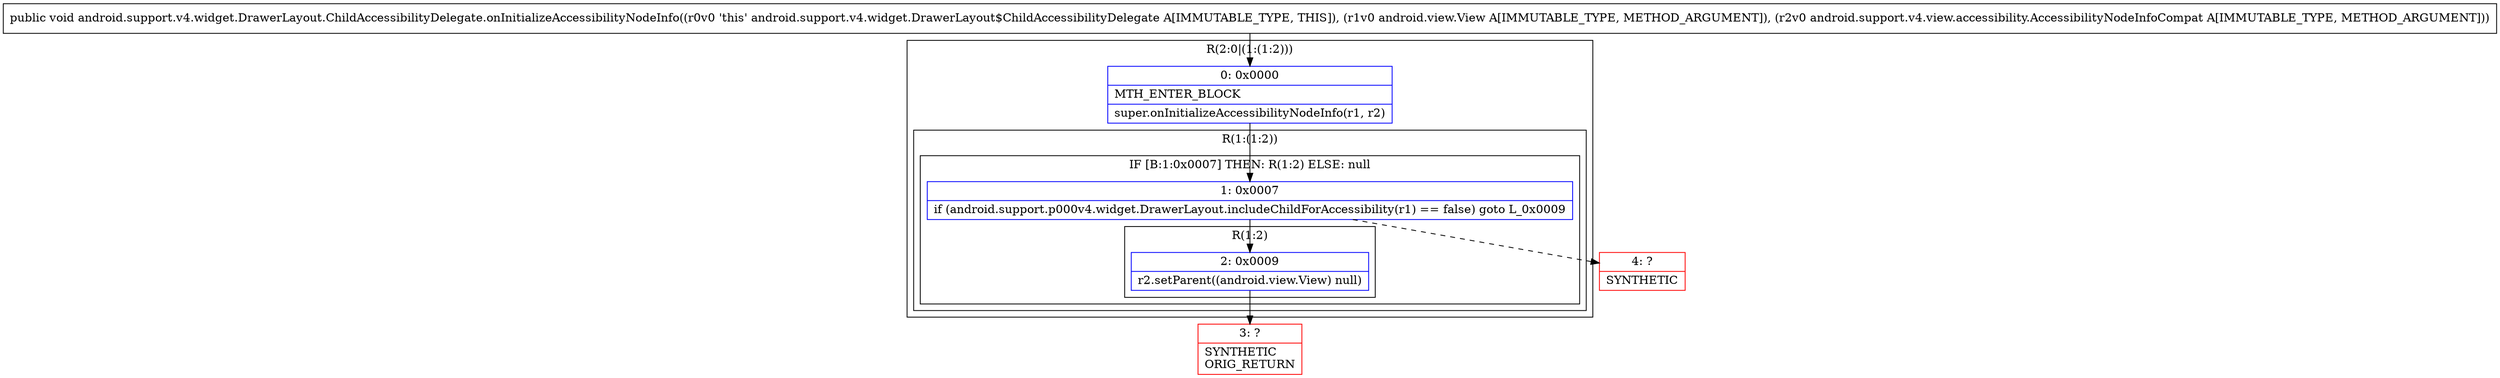 digraph "CFG forandroid.support.v4.widget.DrawerLayout.ChildAccessibilityDelegate.onInitializeAccessibilityNodeInfo(Landroid\/view\/View;Landroid\/support\/v4\/view\/accessibility\/AccessibilityNodeInfoCompat;)V" {
subgraph cluster_Region_503825980 {
label = "R(2:0|(1:(1:2)))";
node [shape=record,color=blue];
Node_0 [shape=record,label="{0\:\ 0x0000|MTH_ENTER_BLOCK\l|super.onInitializeAccessibilityNodeInfo(r1, r2)\l}"];
subgraph cluster_Region_1410629080 {
label = "R(1:(1:2))";
node [shape=record,color=blue];
subgraph cluster_IfRegion_1676449100 {
label = "IF [B:1:0x0007] THEN: R(1:2) ELSE: null";
node [shape=record,color=blue];
Node_1 [shape=record,label="{1\:\ 0x0007|if (android.support.p000v4.widget.DrawerLayout.includeChildForAccessibility(r1) == false) goto L_0x0009\l}"];
subgraph cluster_Region_698240874 {
label = "R(1:2)";
node [shape=record,color=blue];
Node_2 [shape=record,label="{2\:\ 0x0009|r2.setParent((android.view.View) null)\l}"];
}
}
}
}
Node_3 [shape=record,color=red,label="{3\:\ ?|SYNTHETIC\lORIG_RETURN\l}"];
Node_4 [shape=record,color=red,label="{4\:\ ?|SYNTHETIC\l}"];
MethodNode[shape=record,label="{public void android.support.v4.widget.DrawerLayout.ChildAccessibilityDelegate.onInitializeAccessibilityNodeInfo((r0v0 'this' android.support.v4.widget.DrawerLayout$ChildAccessibilityDelegate A[IMMUTABLE_TYPE, THIS]), (r1v0 android.view.View A[IMMUTABLE_TYPE, METHOD_ARGUMENT]), (r2v0 android.support.v4.view.accessibility.AccessibilityNodeInfoCompat A[IMMUTABLE_TYPE, METHOD_ARGUMENT])) }"];
MethodNode -> Node_0;
Node_0 -> Node_1;
Node_1 -> Node_2;
Node_1 -> Node_4[style=dashed];
Node_2 -> Node_3;
}


